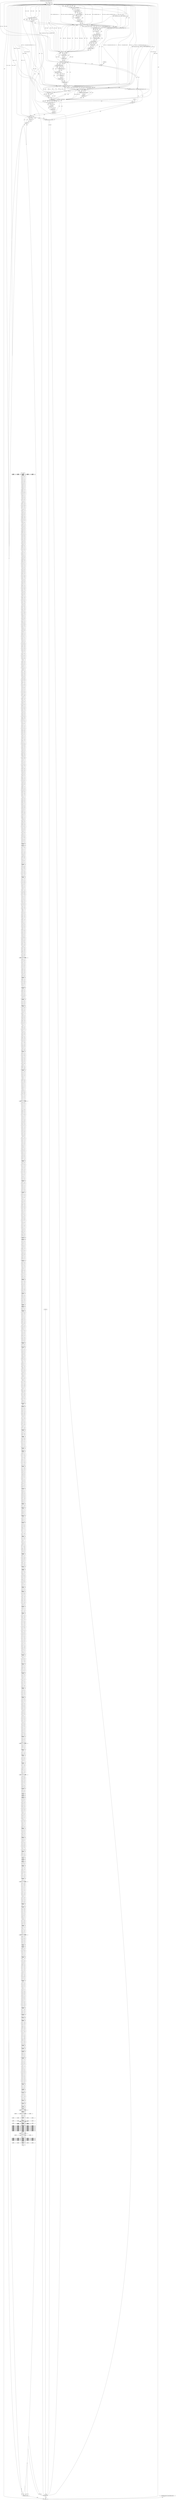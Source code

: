 digraph "0_oniguruma_166a6c3999bf06b4de0ab4ce6b088a468cc4029f" {
"1000153" [label="(MethodReturn,RET)"];
"1000101" [label="(MethodParameterIn,OnigCodePoint code)"];
"1000203" [label="(MethodParameterOut,OnigCodePoint code)"];
"1000102" [label="(Block,)"];
"1000109" [label="(Literal,0)"];
"1000106" [label="(ControlStructure,if (0 == 0))"];
"1000107" [label="(Call,0 == 0)"];
"1000108" [label="(Literal,0)"];
"1000112" [label="(Call,key = hash(&code))"];
"1000113" [label="(Identifier,key)"];
"1000114" [label="(Call,hash(&code))"];
"1000115" [label="(Call,&code)"];
"1000116" [label="(Identifier,code)"];
"1000110" [label="(Block,)"];
"1000118" [label="(Call,key <= MAX_HASH_VALUE && key >= 0)"];
"1000119" [label="(Call,key <= MAX_HASH_VALUE)"];
"1000120" [label="(Identifier,key)"];
"1000121" [label="(Identifier,MAX_HASH_VALUE)"];
"1000122" [label="(Call,key >= 0)"];
"1000123" [label="(Identifier,key)"];
"1000124" [label="(Literal,0)"];
"1000117" [label="(ControlStructure,if (key <= MAX_HASH_VALUE && key >= 0))"];
"1000125" [label="(Block,)"];
"1000127" [label="(Call,gcode = wordlist[key].code)"];
"1000128" [label="(Identifier,gcode)"];
"1000129" [label="(Call,wordlist[key].code)"];
"1000130" [label="(Call,wordlist[key])"];
"1000131" [label="(Identifier,wordlist)"];
"1000132" [label="(Identifier,key)"];
"1000133" [label="(FieldIdentifier,code)"];
"1000134" [label="(ControlStructure,if (code == gcode && wordlist[key].index >= 0))"];
"1000135" [label="(Call,code == gcode && wordlist[key].index >= 0)"];
"1000136" [label="(Call,code == gcode)"];
"1000137" [label="(Identifier,code)"];
"1000138" [label="(Identifier,gcode)"];
"1000139" [label="(Call,wordlist[key].index >= 0)"];
"1000140" [label="(Call,wordlist[key].index)"];
"1000141" [label="(Call,wordlist[key])"];
"1000142" [label="(Identifier,wordlist)"];
"1000143" [label="(Identifier,key)"];
"1000144" [label="(FieldIdentifier,index)"];
"1000145" [label="(Literal,0)"];
"1000146" [label="(Return,return &wordlist[key];)"];
"1000147" [label="(Call,&wordlist[key])"];
"1000148" [label="(Call,wordlist[key])"];
"1000149" [label="(Identifier,wordlist)"];
"1000150" [label="(Identifier,key)"];
"1000151" [label="(Return,return 0;)"];
"1000152" [label="(Literal,0)"];
"1000104" [label="(Call,wordlist[] =\n    {\n      {0xffffffff, -1, 0}, {0xffffffff, -1, 0}, {0xffffffff, -1, 0}, {0xffffffff, -1, 0}, {0xffffffff, -1, 0},\n      {0xffffffff, -1, 0}, {0xffffffff, -1, 0}, {0xffffffff, -1, 0}, {0xffffffff, -1, 0}, {0xffffffff, -1, 0},\n      {0xffffffff, -1, 0},\n\n      {0x1040a, 3267, 1},\n\n      {0x1e0a, 1727, 1},\n\n      {0x040a, 1016, 1},\n\n      {0x010a, 186, 1},\n\n      {0x1f0a, 2088, 1},\n\n      {0x2c0a, 2451, 1},\n\n      {0x0189, 619, 1},\n\n      {0x1f89, 134, 2},\n\n      {0x1f85, 154, 2},\n\n      {0x0389, 733, 1},\n\n      {0x03ff, 724, 1},\n\n      {0xab89, 1523, 1},\n\n      {0xab85, 1511, 1},\n\n      {0x10c89, 3384, 1},\n\n      {0x10c85, 3372, 1},\n\n      {0x1e84, 1911, 1},\n\n      {0x03f5, 752, 1},\n\n      {0x0184, 360, 1},\n\n      {0x1f84, 149, 2},\n\n      {0x2c84, 2592, 1},\n\n      {0x017d, 351, 1},\n\n      {0x1ff3, 96, 2},\n\n      {0xab84, 1508, 1},\n\n      {0xa784, 3105, 1},\n\n      {0x10c84, 3369, 1},\n\n      {0xab7d, 1487, 1},\n\n      {0xa77d, 1706, 1},\n\n      {0x1e98, 38, 2},\n\n      {0x0498, 1106, 1},\n\n      {0x0198, 375, 1},\n\n      {0x1f98, 169, 2},\n\n      {0x2c98, 2622, 1},\n\n      {0x0398, 762, 1},\n\n      {0xa684, 2940, 1},\n\n      {0xab98, 1568, 1},\n\n      {0xa798, 3123, 1},\n\n      {0x10c98, 3429, 1},\n\n      {0x050a, 1277, 1},\n\n      {0x1ffb, 2265, 1},\n\n      {0x1e96, 16, 2},\n\n      {0x0496, 1103, 1},\n\n      {0x0196, 652, 1},\n\n      {0x1f96, 199, 2},\n\n      {0x2c96, 2619, 1},\n\n      {0x0396, 756, 1},\n\n      {0xa698, 2970, 1},\n\n      {0xab96, 1562, 1},\n\n      {0xa796, 3120, 1},\n\n      {0x10c96, 3423, 1},\n\n      {0x1feb, 2259, 1},\n\n      {0x2ceb, 2736, 1},\n\n      {0x1e90, 1929, 1},\n\n      {0x0490, 1094, 1},\n\n      {0x0190, 628, 1},\n\n      {0x1f90, 169, 2},\n\n      {0x2c90, 2610, 1},\n\n      {0x0390, 25, 3},\n\n      {0xa696, 2967, 1},\n\n      {0xab90, 1544, 1},\n\n      {0xa790, 3114, 1},\n\n      {0x10c90, 3405, 1},\n\n      {0x01d7, 444, 1},\n\n      {0x1fd7, 31, 3},\n\n      {0x1ea6, 1947, 1},\n\n      {0x04a6, 1127, 1},\n\n      {0x01a6, 676, 1},\n\n      {0x1fa6, 239, 2},\n\n      {0x2ca6, 2643, 1},\n\n      {0x03a6, 810, 1},\n\n      {0xa690, 2958, 1},\n\n      {0xaba6, 1610, 1},\n\n      {0xa7a6, 3144, 1},\n\n      {0x10ca6, 3471, 1},\n\n      {0x1ea4, 1944, 1},\n\n      {0x04a4, 1124, 1},\n\n      {0x01a4, 390, 1},\n\n      {0x1fa4, 229, 2},\n\n      {0x2ca4, 2640, 1},\n\n      {0x03a4, 804, 1},\n\n      {0x10a6, 2763, 1},\n\n      {0xaba4, 1604, 1},\n\n      {0xa7a4, 3141, 1},\n\n      {0x10ca4, 3465, 1},\n\n      {0x1ea0, 1938, 1},\n\n      {0x04a0, 1118, 1},\n\n      {0x01a0, 384, 1},\n\n      {0x1fa0, 209, 2},\n\n      {0x2ca0, 2634, 1},\n\n      {0x03a0, 792, 1},\n\n      {0x10a4, 2757, 1},\n\n      {0xaba0, 1592, 1},\n\n      {0xa7a0, 3135, 1},\n\n      {0x10ca0, 3453, 1},\n\n      {0x1eb2, 1965, 1},\n\n      {0x04b2, 1145, 1},\n\n      {0x01b2, 694, 1},\n\n      {0x1fb2, 249, 2},\n\n      {0x2cb2, 2661, 1},\n\n      {0x03fd, 718, 1},\n\n      {0x10a0, 2745, 1},\n\n      {0xabb2, 1646, 1},\n\n      {0xa7b2, 703, 1},\n\n      {0x10cb2, 3507, 1},\n\n      {0x1eac, 1956, 1},\n\n      {0x04ac, 1136, 1},\n\n      {0x01ac, 396, 1},\n\n      {0x1fac, 229, 2},\n\n      {0x2cac, 2652, 1},\n\n      {0x0537, 1352, 1},\n\n      {0x10b2, 2799, 1},\n\n      {0xabac, 1628, 1},\n\n      {0xa7ac, 637, 1},\n\n      {0x10cac, 3489, 1},\n\n      {0x1eaa, 1953, 1},\n\n      {0x04aa, 1133, 1},\n\n      {0x00dd, 162, 1},\n\n      {0x1faa, 219, 2},\n\n      {0x2caa, 2649, 1},\n\n      {0x03aa, 824, 1},\n\n      {0x10ac, 2781, 1},\n\n      {0xabaa, 1622, 1},\n\n      {0xa7aa, 646, 1},\n\n      {0x10caa, 3483, 1},\n\n      {0x1ea8, 1950, 1},\n\n      {0x04a8, 1130, 1},\n\n      {0x020a, 517, 1},\n\n      {0x1fa8, 209, 2},\n\n      {0x2ca8, 2646, 1},\n\n      {0x03a8, 817, 1},\n\n      {0x10aa, 2775, 1},\n\n      {0xaba8, 1616, 1},\n\n      {0xa7a8, 3147, 1},\n\n      {0x10ca8, 3477, 1},\n\n      {0x1ea2, 1941, 1},\n\n      {0x04a2, 1121, 1},\n\n      {0x01a2, 387, 1},\n\n      {0x1fa2, 219, 2},\n\n      {0x2ca2, 2637, 1},\n\n      {0x118a6, 3528, 1},\n\n      {0x10a8, 2769, 1},\n\n      {0xaba2, 1598, 1},\n\n      {0xa7a2, 3138, 1},\n\n      {0x10ca2, 3459, 1},\n\n      {0x2ced, 2739, 1},\n\n      {0x1fe9, 2283, 1},\n\n      {0x1fe7, 47, 3},\n\n      {0x1eb0, 1962, 1},\n\n      {0x04b0, 1142, 1},\n\n      {0x118a4, 3522, 1},\n\n      {0x10a2, 2751, 1},\n\n      {0x2cb0, 2658, 1},\n\n      {0x03b0, 41, 3},\n\n      {0x1fe3, 41, 3},\n\n      {0xabb0, 1640, 1},\n\n      {0xa7b0, 706, 1},\n\n      {0x10cb0, 3501, 1},\n\n      {0x01d9, 447, 1},\n\n      {0x1fd9, 2277, 1},\n\n      {0x118a0, 3510, 1},\n\n      {0x00df, 24, 2},\n\n      {0x00d9, 150, 1},\n\n      {0xab77, 1469, 1},\n\n      {0x10b0, 2793, 1},\n\n      {0x1eae, 1959, 1},\n\n      {0x04ae, 1139, 1},\n\n      {0x01ae, 685, 1},\n\n      {0x1fae, 239, 2},\n\n      {0x2cae, 2655, 1},\n\n      {0x118b2, 3564, 1},\n\n      {0xab73, 1457, 1},\n\n      {0xabae, 1634, 1},\n\n      {0xab71, 1451, 1},\n\n      {0x10cae, 3495, 1},\n\n      {0x1e2a, 1775, 1},\n\n      {0x042a, 968, 1},\n\n      {0x012a, 234, 1},\n\n      {0x1f2a, 2130, 1},\n\n      {0x2c2a, 2547, 1},\n\n      {0x118ac, 3546, 1},\n\n      {0x10ae, 2787, 1},\n\n      {0x0535, 1346, 1},\n\n      {0xa72a, 2988, 1},\n\n      {0x1e9a, 0, 2},\n\n      {0x049a, 1109, 1},\n\n      {0xff37, 3225, 1},\n\n      {0x1f9a, 179, 2},\n\n      {0x2c9a, 2625, 1},\n\n      {0x039a, 772, 1},\n\n      {0x118aa, 3540, 1},\n\n      {0xab9a, 1574, 1},\n\n      {0xa79a, 3126, 1},\n\n      {0x10c9a, 3435, 1},\n\n      {0x1e94, 1935, 1},\n\n      {0x0494, 1100, 1},\n\n      {0x0194, 640, 1},\n\n      {0x1f94, 189, 2},\n\n      {0x2c94, 2616, 1},\n\n      {0x0394, 749, 1},\n\n      {0x118a8, 3534, 1},\n\n      {0xab94, 1556, 1},\n\n      {0xa69a, 2973, 1},\n\n      {0x10c94, 3417, 1},\n\n      {0x10402, 3243, 1},\n\n      {0x1e02, 1715, 1},\n\n      {0x0402, 992, 1},\n\n      {0x0102, 174, 1},\n\n      {0x0533, 1340, 1},\n\n      {0x2c02, 2427, 1},\n\n      {0x118a2, 3516, 1},\n\n      {0x052a, 1325, 1},\n\n      {0xa694, 2964, 1},\n\n      {0x1e92, 1932, 1},\n\n      {0x0492, 1097, 1},\n\n      {0x2165, 2307, 1},\n\n      {0x1f92, 179, 2},\n\n      {0x2c92, 2613, 1},\n\n      {0x0392, 742, 1},\n\n      {0x2161, 2295, 1},\n\n      {0xab92, 1550, 1},\n\n      {0xa792, 3117, 1},\n\n      {0x10c92, 3411, 1},\n\n      {0x118b0, 3558, 1},\n\n      {0x1f5f, 2199, 1},\n\n      {0x1e8e, 1926, 1},\n\n      {0x048e, 1091, 1},\n\n      {0x018e, 453, 1},\n\n      {0x1f8e, 159, 2},\n\n      {0x2c8e, 2607, 1},\n\n      {0x038e, 833, 1},\n\n      {0xa692, 2961, 1},\n\n      {0xab8e, 1538, 1},\n\n      {0x0055, 59, 1},\n\n      {0x10c8e, 3399, 1},\n\n      {0x1f5d, 2196, 1},\n\n      {0x212a, 27, 1},\n\n      {0x04cb, 1181, 1},\n\n      {0x01cb, 425, 1},\n\n      {0x1fcb, 2241, 1},\n\n      {0x118ae, 3552, 1},\n\n      {0x0502, 1265, 1},\n\n      {0x00cb, 111, 1},\n\n      {0xa68e, 2955, 1},\n\n      {0x1e8a, 1920, 1},\n\n      {0x048a, 1085, 1},\n\n      {0x018a, 622, 1},\n\n      {0x1f8a, 139, 2},\n\n      {0x2c8a, 2601, 1},\n\n      {0x038a, 736, 1},\n\n      {0x2c67, 2571, 1},\n\n      {0xab8a, 1526, 1},\n\n      {0x1e86, 1914, 1},\n\n      {0x10c8a, 3387, 1},\n\n      {0x0186, 616, 1},\n\n      {0x1f86, 159, 2},\n\n      {0x2c86, 2595, 1},\n\n      {0x0386, 727, 1},\n\n      {0xff35, 3219, 1},\n\n      {0xab86, 1514, 1},\n\n      {0xa786, 3108, 1},\n\n      {0x10c86, 3375, 1},\n\n      {0xa68a, 2949, 1},\n\n      {0x0555, 1442, 1},\n\n      {0x1ebc, 1980, 1},\n\n      {0x04bc, 1160, 1},\n\n      {0x01bc, 411, 1},\n\n      {0x1fbc, 62, 2},\n\n      {0x2cbc, 2676, 1},\n\n      {0x1f5b, 2193, 1},\n\n      {0xa686, 2943, 1},\n\n      {0xabbc, 1676, 1},\n\n      {0x1eb8, 1974, 1},\n\n      {0x04b8, 1154, 1},\n\n      {0x01b8, 408, 1},\n\n      {0x1fb8, 2268, 1},\n\n      {0x2cb8, 2670, 1},\n\n      {0x01db, 450, 1},\n\n      {0x1fdb, 2247, 1},\n\n      {0xabb8, 1664, 1},\n\n      {0x10bc, 2829, 1},\n\n      {0x00db, 156, 1},\n\n      {0x1eb6, 1971, 1},\n\n      {0x04b6, 1151, 1},\n\n      {0xff33, 3213, 1},\n\n      {0x1fb6, 58, 2},\n\n      {0x2cb6, 2667, 1},\n\n      {0xff2a, 3186, 1},\n\n      {0x10b8, 2817, 1},\n\n      {0xabb6, 1658, 1},\n\n      {0xa7b6, 3153, 1},\n\n      {0x10426, 3351, 1},\n\n      {0x1e26, 1769, 1},\n\n      {0x0426, 956, 1},\n\n      {0x0126, 228, 1},\n\n      {0x0053, 52, 1},\n\n      {0x2c26, 2535, 1},\n\n      {0x0057, 65, 1},\n\n      {0x10b6, 2811, 1},\n\n      {0x022a, 562, 1},\n\n      {0xa726, 2982, 1},\n\n      {0x1e2e, 1781, 1},\n\n      {0x042e, 980, 1},\n\n      {0x012e, 240, 1},\n\n      {0x1f2e, 2142, 1},\n\n      {0x2c2e, 2559, 1},\n      {0xffffffff, -1, 0},\n\n      {0x2167, 2313, 1},\n      {0xffffffff, -1, 0},\n\n      {0xa72e, 2994, 1},\n\n      {0x1e2c, 1778, 1},\n\n      {0x042c, 974, 1},\n\n      {0x012c, 237, 1},\n\n      {0x1f2c, 2136, 1},\n\n      {0x2c2c, 2553, 1},\n\n      {0x1f6f, 2223, 1},\n\n      {0x2c6f, 604, 1},\n\n      {0xabbf, 1685, 1},\n\n      {0xa72c, 2991, 1},\n\n      {0x1e28, 1772, 1},\n\n      {0x0428, 962, 1},\n\n      {0x0128, 231, 1},\n\n      {0x1f28, 2124, 1},\n\n      {0x2c28, 2541, 1},\n      {0xffffffff, -1, 0},\n\n      {0x0553, 1436, 1},\n\n      {0x10bf, 2838, 1},\n\n      {0xa728, 2985, 1},\n\n      {0x0526, 1319, 1},\n\n      {0x0202, 505, 1},\n\n      {0x1e40, 1808, 1},\n\n      {0x10424, 3345, 1},\n\n      {0x1e24, 1766, 1},\n\n      {0x0424, 950, 1},\n\n      {0x0124, 225, 1},\n      {0xffffffff, -1, 0},\n\n      {0x2c24, 2529, 1},\n\n      {0x052e, 1331, 1},\n\n      {0xa740, 3018, 1},\n\n      {0x118bc, 3594, 1},\n\n      {0xa724, 2979, 1},\n\n      {0x1ef2, 2061, 1},\n\n      {0x04f2, 1241, 1},\n\n      {0x01f2, 483, 1},\n\n      {0x1ff2, 257, 2},\n\n      {0x2cf2, 2742, 1},\n\n      {0x052c, 1328, 1},\n\n      {0x118b8, 3582, 1},\n\n      {0xa640, 2865, 1},\n\n      {0x10422, 3339, 1},\n\n      {0x1e22, 1763, 1},\n\n      {0x0422, 944, 1},\n\n      {0x0122, 222, 1},\n\n      {0x2126, 820, 1},\n\n      {0x2c22, 2523, 1},\n\n      {0x0528, 1322, 1},\n\n      {0x01f1, 483, 1},\n\n      {0x118b6, 3576, 1},\n\n      {0xa722, 2976, 1},\n\n      {0x03f1, 796, 1},\n\n      {0x1ebe, 1983, 1},\n\n      {0x04be, 1163, 1},\n\n      {0xfb02, 12, 2},\n\n      {0x1fbe, 767, 1},\n\n      {0x2cbe, 2679, 1},\n\n      {0x01b5, 405, 1},\n\n      {0x0540, 1379, 1},\n\n      {0xabbe, 1682, 1},\n\n      {0x0524, 1316, 1},\n\n      {0x00b5, 779, 1},\n\n      {0xabb5, 1655, 1},\n\n      {0x1eba, 1977, 1},\n\n      {0x04ba, 1157, 1},\n\n      {0x216f, 2337, 1},\n\n      {0x1fba, 2226, 1},\n\n      {0x2cba, 2673, 1},\n\n      {0x10be, 2835, 1},\n\n      {0x0051, 46, 1},\n\n      {0xabba, 1670, 1},\n\n      {0x10b5, 2808, 1},\n\n      {0x1e6e, 1878, 1},\n\n      {0x046e, 1055, 1},\n\n      {0x016e, 330, 1},\n\n      {0x1f6e, 2220, 1},\n\n      {0x2c6e, 664, 1},\n\n      {0x118bf, 3603, 1},\n\n      {0x0522, 1313, 1},\n\n      {0x10ba, 2823, 1},\n\n      {0xa76e, 3087, 1},\n\n      {0x1eb4, 1968, 1},\n\n      {0x04b4, 1148, 1},\n\n      {0x2c75, 2583, 1},\n\n      {0x1fb4, 50, 2},\n\n      {0x2cb4, 2664, 1},\n\n      {0xab75, 1463, 1},\n\n      {0x1ec2, 1989, 1},\n\n      {0xabb4, 1652, 1},\n\n      {0xa7b4, 3150, 1},\n\n      {0x1fc2, 253, 2},\n\n      {0x2cc2, 2685, 1},\n\n      {0x03c2, 800, 1},\n\n      {0x00c2, 83, 1},\n      {0xffffffff, -1, 0}, {0xffffffff, -1, 0},\n\n      {0xff26, 3174, 1},\n\n      {0x10b4, 2805, 1},\n\n      {0x1eca, 2001, 1},\n\n      {0x0551, 1430, 1},\n\n      {0x01ca, 425, 1},\n\n      {0x1fca, 2238, 1},\n\n      {0x2cca, 2697, 1},\n\n      {0x10c2, 2847, 1},\n\n      {0x00ca, 108, 1},\n\n      {0xff2e, 3198, 1},\n\n      {0x1e8c, 1923, 1},\n\n      {0x048c, 1088, 1},\n\n      {0x0226, 556, 1},\n\n      {0x1f8c, 149, 2},\n\n      {0x2c8c, 2604, 1},\n\n      {0x038c, 830, 1},\n      {0xffffffff, -1, 0},\n\n      {0xab8c, 1532, 1},\n\n      {0xff2c, 3192, 1},\n\n      {0x10c8c, 3393, 1},\n\n      {0x1ec4, 1992, 1},\n\n      {0x022e, 568, 1},\n\n      {0x01c4, 417, 1},\n\n      {0x1fc4, 54, 2},\n\n      {0x2cc4, 2688, 1},\n      {0xffffffff, -1, 0},\n\n      {0x00c4, 89, 1},\n\n      {0xff28, 3180, 1},\n\n      {0xa68c, 2952, 1},\n\n      {0x01cf, 432, 1},\n\n      {0x022c, 565, 1},\n\n      {0x118be, 3600, 1},\n\n      {0x03cf, 839, 1},\n\n      {0x00cf, 123, 1},\n\n      {0x118b5, 3573, 1},\n      {0xffffffff, -1, 0},\n\n      {0x10c4, 2853, 1},\n\n      {0x216e, 2334, 1},\n\n      {0x24cb, 2406, 1},\n\n      {0x0228, 559, 1},\n\n      {0xff24, 3168, 1},\n      {0xffffffff, -1, 0},\n\n      {0x118ba, 3588, 1},\n\n      {0x1efe, 2079, 1},\n\n      {0x04fe, 1259, 1},\n\n      {0x01fe, 499, 1},\n\n      {0x1e9e, 24, 2},\n\n      {0x049e, 1115, 1},\n\n      {0x03fe, 721, 1},\n\n      {0x1f9e, 199, 2},\n\n      {0x2c9e, 2631, 1},\n\n      {0x039e, 786, 1},\n\n      {0x0224, 553, 1},\n\n      {0xab9e, 1586, 1},\n\n      {0xa79e, 3132, 1},\n\n      {0x10c9e, 3447, 1},\n\n      {0x01f7, 414, 1},\n\n      {0x1ff7, 67, 3},\n\n      {0xff22, 3162, 1},\n\n      {0x03f7, 884, 1},\n\n      {0x118b4, 3570, 1},\n\n      {0x049c, 1112, 1},\n\n      {0x019c, 661, 1},\n\n      {0x1f9c, 189, 2},\n\n      {0x2c9c, 2628, 1},\n\n      {0x039c, 779, 1},\n\n      {0x24bc, 2361, 1},\n\n      {0xab9c, 1580, 1},\n\n      {0xa79c, 3129, 1},\n\n      {0x10c9c, 3441, 1},\n\n      {0x0222, 550, 1},\n\n      {0x1e7c, 1899, 1},\n\n      {0x047c, 1076, 1},\n\n      {0x1e82, 1908, 1},\n\n      {0x24b8, 2349, 1},\n\n      {0x0182, 357, 1},\n\n      {0x1f82, 139, 2},\n\n      {0x2c82, 2589, 1},\n\n      {0xab7c, 1484, 1},\n      {0xffffffff, -1, 0},\n\n      {0xab82, 1502, 1},\n\n      {0xa782, 3102, 1},\n\n      {0x10c82, 3363, 1},\n\n      {0x2c63, 1709, 1},\n\n      {0x24b6, 2343, 1},\n\n      {0x1e80, 1905, 1},\n\n      {0x0480, 1082, 1},\n\n      {0x1f59, 2190, 1},\n\n      {0x1f80, 129, 2},\n\n      {0x2c80, 2586, 1},\n\n      {0x0059, 71, 1},\n\n      {0xa682, 2937, 1},\n\n      {0xab80, 1496, 1},\n\n      {0xa780, 3099, 1},\n\n      {0x10c80, 3357, 1},\n      {0xffffffff, -1, 0},\n\n      {0x1e4c, 1826, 1},\n\n      {0x0145, 270, 1},\n\n      {0x014c, 279, 1},\n\n      {0x1f4c, 2184, 1},\n\n      {0x0345, 767, 1},\n\n      {0x0045, 12, 1},\n\n      {0x004c, 31, 1},\n\n      {0xa680, 2934, 1},\n\n      {0xa74c, 3036, 1},\n\n      {0x1e4a, 1823, 1},\n\n      {0x01d5, 441, 1},\n\n      {0x014a, 276, 1},\n\n      {0x1f4a, 2178, 1},\n\n      {0x03d5, 810, 1},\n\n      {0x00d5, 141, 1},\n\n      {0x004a, 24, 1},\n\n      {0x24bf, 2370, 1},\n\n      {0xa74a, 3033, 1},\n\n      {0xa64c, 2883, 1},\n\n      {0x1041c, 3321, 1},\n\n      {0x1e1c, 1754, 1},\n\n      {0x041c, 926, 1},\n\n      {0x011c, 213, 1},\n\n      {0x1f1c, 2118, 1},\n\n      {0x2c1c, 2505, 1},\n      {0xffffffff, -1, 0}, {0xffffffff, -1, 0},\n\n      {0xa64a, 2880, 1},\n\n      {0x1041a, 3315, 1},\n\n      {0x1e1a, 1751, 1},\n\n      {0x041a, 920, 1},\n\n      {0x011a, 210, 1},\n\n      {0x1f1a, 2112, 1},\n\n      {0x2c1a, 2499, 1},\n\n      {0xabbd, 1679, 1},\n\n      {0x0545, 1394, 1},\n\n      {0x054c, 1415, 1},\n\n      {0x10418, 3309, 1},\n\n      {0x1e18, 1748, 1},\n\n      {0x0418, 914, 1},\n\n      {0x0118, 207, 1},\n\n      {0x1f18, 2106, 1},\n\n      {0x2c18, 2493, 1},\n\n      {0x10bd, 2832, 1},\n\n      {0x2163, 2301, 1},\n\n      {0x054a, 1409, 1},\n\n      {0x1040e, 3279, 1},\n\n      {0x1e0e, 1733, 1},\n\n      {0x040e, 1028, 1},\n\n      {0x010e, 192, 1},\n\n      {0x1f0e, 2100, 1},\n\n      {0x2c0e, 2463, 1},\n\n      {0x1efc, 2076, 1},\n\n      {0x04fc, 1256, 1},\n\n      {0x01fc, 496, 1},\n\n      {0x1ffc, 96, 2},\n\n      {0x051c, 1304, 1},\n\n      {0x1040c, 3273, 1},\n\n      {0x1e0c, 1730, 1},\n\n      {0x040c, 1022, 1},\n\n      {0x010c, 189, 1},\n\n      {0x1f0c, 2094, 1},\n\n      {0x2c0c, 2457, 1},\n\n      {0x1f6d, 2217, 1},\n\n      {0x2c6d, 607, 1},\n\n      {0x051a, 1301, 1},\n\n      {0x24be, 2367, 1},\n\n      {0x10408, 3261, 1},\n\n      {0x1e08, 1724, 1},\n\n      {0x0408, 1010, 1},\n\n      {0x0108, 183, 1},\n\n      {0x1f08, 2082, 1},\n\n      {0x2c08, 2445, 1},\n\n      {0x04c9, 1178, 1},\n\n      {0x0518, 1298, 1},\n\n      {0x1fc9, 2235, 1},\n      {0xffffffff, -1, 0},\n\n      {0x24ba, 2355, 1},\n\n      {0x00c9, 105, 1},\n\n      {0x10416, 3303, 1},\n\n      {0x1e16, 1745, 1},\n\n      {0x0416, 908, 1},\n\n      {0x0116, 204, 1},\n\n      {0x050e, 1283, 1},\n\n      {0x2c16, 2487, 1},\n\n      {0x10414, 3297, 1},\n\n      {0x1e14, 1742, 1},\n\n      {0x0414, 902, 1},\n\n      {0x0114, 201, 1},\n\n      {0x042b, 971, 1},\n\n      {0x2c14, 2481, 1},\n\n      {0x1f2b, 2133, 1},\n\n      {0x2c2b, 2550, 1},\n      {0xffffffff, -1, 0},\n\n      {0x050c, 1280, 1},\n\n      {0x10406, 3255, 1},\n\n      {0x1e06, 1721, 1},\n\n      {0x0406, 1004, 1},\n\n      {0x0106, 180, 1},\n\n      {0x13fb, 1697, 1},\n\n      {0x2c06, 2439, 1},\n\n      {0x24c2, 2379, 1},\n\n      {0x118bd, 3597, 1},\n      {0xffffffff, -1, 0},\n\n      {0x0508, 1274, 1},\n\n      {0x10404, 3249, 1},\n\n      {0x1e04, 1718, 1},\n\n      {0x0404, 998, 1},\n\n      {0x0104, 177, 1},\n\n      {0x1f95, 194, 2},\n\n      {0x2c04, 2433, 1},\n\n      {0x0395, 752, 1},\n\n      {0x24ca, 2403, 1},\n\n      {0xab95, 1559, 1},\n\n      {0x0531, 1334, 1},\n\n      {0x10c95, 3420, 1},\n\n      {0x0516, 1295, 1},\n\n      {0x1e6c, 1875, 1},\n\n      {0x046c, 1052, 1},\n\n      {0x016c, 327, 1},\n\n      {0x1f6c, 2214, 1},\n\n      {0x216d, 2331, 1},\n\n      {0x0514, 1292, 1},\n\n      {0x0245, 697, 1},\n\n      {0x024c, 598, 1},\n\n      {0xa76c, 3084, 1},\n\n      {0x10400, 3237, 1},\n\n      {0x1e00, 1712, 1},\n\n      {0x0400, 986, 1},\n\n      {0x0100, 171, 1},\n\n      {0x24c4, 2385, 1},\n\n      {0x2c00, 2421, 1},\n\n      {0x0506, 1271, 1},\n\n      {0x024a, 595, 1},\n\n      {0x1fab, 224, 2},\n\n      {0xa66c, 2931, 1},\n\n      {0x03ab, 827, 1},\n\n      {0x24cf, 2418, 1},\n\n      {0xabab, 1625, 1},\n\n      {0xa7ab, 631, 1},\n\n      {0x10cab, 3486, 1},\n      {0xffffffff, -1, 0},\n\n      {0x0504, 1268, 1},\n      {0xffffffff, -1, 0},\n\n      {0x021c, 544, 1},\n\n      {0x01a9, 679, 1},\n\n      {0x1fa9, 214, 2},\n\n      {0x10ab, 2778, 1},\n\n      {0x03a9, 820, 1},\n\n      {0x212b, 92, 1},\n\n      {0xaba9, 1619, 1},\n\n      {0x1e88, 1917, 1},\n\n      {0x10ca9, 3480, 1},\n\n      {0x021a, 541, 1},\n\n      {0x1f88, 129, 2},\n\n      {0x2c88, 2598, 1},\n\n      {0x0388, 730, 1},\n\n      {0x13fd, 1703, 1},\n\n      {0xab88, 1520, 1},\n\n      {0x10a9, 2772, 1},\n\n      {0x10c88, 3381, 1},\n      {0xffffffff, -1, 0},\n\n      {0x0218, 538, 1},\n\n      {0x0500, 1262, 1},\n\n      {0x1f4d, 2187, 1},\n\n      {0x01a7, 393, 1},\n\n      {0x1fa7, 244, 2},\n\n      {0x004d, 34, 1},\n\n      {0x03a7, 814, 1},\n\n      {0xa688, 2946, 1},\n\n      {0xaba7, 1613, 1},\n\n      {0x020e, 523, 1},\n\n      {0x10ca7, 3474, 1},\n\n      {0x1e6a, 1872, 1},\n\n      {0x046a, 1049, 1},\n\n      {0x016a, 324, 1},\n\n      {0x1f6a, 2208, 1},\n      {0xffffffff, -1, 0},\n\n      {0x216c, 2328, 1},\n\n      {0x10a7, 2766, 1},\n\n      {0x01d1, 435, 1},\n\n      {0xa76a, 3081, 1},\n\n      {0x020c, 520, 1},\n\n      {0x03d1, 762, 1},\n\n      {0x00d1, 129, 1},\n\n      {0x1e68, 1869, 1},\n\n      {0x0468, 1046, 1},\n\n      {0x0168, 321, 1},\n\n      {0x1f68, 2202, 1},\n      {0xffffffff, -1, 0},\n\n      {0xff31, 3207, 1},\n\n      {0xa66a, 2928, 1},\n\n      {0x0208, 514, 1},\n\n      {0xa768, 3078, 1},\n\n      {0x1e64, 1863, 1},\n\n      {0x0464, 1040, 1},\n\n      {0x0164, 315, 1},\n\n      {0x054d, 1418, 1},\n\n      {0x2c64, 673, 1},\n      {0xffffffff, -1, 0},\n\n      {0xff2b, 3189, 1},\n      {0xffffffff, -1, 0},\n\n      {0xa764, 3072, 1},\n\n      {0xa668, 2925, 1},\n\n      {0x0216, 535, 1},\n      {0xffffffff, -1, 0},\n\n      {0x118ab, 3543, 1},\n\n      {0x1e62, 1860, 1},\n\n      {0x0462, 1037, 1},\n\n      {0x0162, 312, 1},\n\n      {0x0214, 532, 1},\n\n      {0x2c62, 655, 1},\n\n      {0xa664, 2919, 1},\n\n      {0x1ed2, 2013, 1},\n\n      {0x04d2, 1193, 1},\n\n      {0xa762, 3069, 1},\n\n      {0x1fd2, 20, 3},\n\n      {0x2cd2, 2709, 1},\n\n      {0x118a9, 3537, 1},\n\n      {0x00d2, 132, 1},\n\n      {0x0206, 511, 1},\n\n      {0x10420, 3333, 1},\n\n      {0x1e20, 1760, 1},\n\n      {0x0420, 938, 1},\n\n      {0x0120, 219, 1},\n\n      {0xa662, 2916, 1},\n\n      {0x2c20, 2517, 1},\n\n      {0x1e60, 1856, 1},\n\n      {0x0460, 1034, 1},\n\n      {0x0160, 309, 1},\n\n      {0x0204, 508, 1},\n\n      {0x2c60, 2562, 1},\n      {0xffffffff, -1, 0},\n\n      {0x24bd, 2364, 1},\n\n      {0x216a, 2322, 1},\n\n      {0xa760, 3066, 1},\n      {0xffffffff, -1, 0},\n\n      {0xfb16, 125, 2},\n\n      {0x118a7, 3531, 1},\n\n      {0x1efa, 2073, 1},\n\n      {0x04fa, 1253, 1},\n\n      {0x01fa, 493, 1},\n\n      {0x1ffa, 2262, 1},\n\n      {0xfb14, 109, 2},\n\n      {0x03fa, 887, 1},\n\n      {0xa660, 2913, 1},\n\n      {0x2168, 2316, 1},\n\n      {0x01b7, 700, 1},\n\n      {0x1fb7, 10, 3},\n\n      {0x1f6b, 2211, 1},\n\n      {0x2c6b, 2577, 1},\n\n      {0x0200, 502, 1},\n\n      {0xabb7, 1661, 1},\n\n      {0xfb06, 29, 2},\n\n      {0x1e56, 1841, 1},\n\n      {0x2164, 2304, 1},\n\n      {0x0156, 294, 1},\n\n      {0x1f56, 62, 3},\n\n      {0x0520, 1310, 1},\n\n      {0x004f, 40, 1},\n\n      {0x0056, 62, 1},\n\n      {0x10b7, 2814, 1},\n\n      {0xa756, 3051, 1},\n\n      {0xfb04, 5, 3},\n\n      {0x1e78, 1893, 1},\n\n      {0x0478, 1070, 1},\n\n      {0x0178, 168, 1},\n\n      {0x1e54, 1838, 1},\n\n      {0x2162, 2298, 1},\n\n      {0x0154, 291, 1},\n\n      {0x1f54, 57, 3},\n\n      {0xab78, 1472, 1},\n\n      {0xa656, 2898, 1},\n\n      {0x0054, 56, 1},\n\n      {0x1e52, 1835, 1},\n\n      {0xa754, 3048, 1},\n\n      {0x0152, 288, 1},\n\n      {0x1f52, 52, 3},\n\n      {0x24c9, 2400, 1},\n\n      {0x1e32, 1787, 1},\n\n      {0x0052, 49, 1},\n\n      {0x0132, 243, 1},\n\n      {0xa752, 3045, 1},\n      {0xffffffff, -1, 0},\n\n      {0xfb00, 4, 2},\n\n      {0xa654, 2895, 1},\n      {0xffffffff, -1, 0},\n\n      {0xa732, 2997, 1},\n\n      {0x2160, 2292, 1},\n\n      {0x054f, 1424, 1},\n\n      {0x0556, 1445, 1},\n\n      {0x1e50, 1832, 1},\n\n      {0xa652, 2892, 1},\n\n      {0x0150, 285, 1},\n\n      {0x1f50, 84, 2},\n\n      {0x017b, 348, 1},\n\n      {0x1e4e, 1829, 1},\n\n      {0x0050, 43, 1},\n\n      {0x014e, 282, 1},\n\n      {0xa750, 3042, 1},\n\n      {0xab7b, 1481, 1},\n\n      {0xa77b, 3093, 1},\n\n      {0x004e, 37, 1},\n\n      {0x0554, 1439, 1},\n\n      {0xa74e, 3039, 1},\n\n      {0x1e48, 1820, 1},\n      {0xffffffff, -1, 0},\n\n      {0x216b, 2325, 1},\n\n      {0x1f48, 2172, 1},\n\n      {0xa650, 2889, 1},\n\n      {0x0552, 1433, 1},\n\n      {0x0048, 21, 1},\n      {0xffffffff, -1, 0},\n\n      {0xa748, 3030, 1},\n\n      {0xa64e, 2886, 1},\n\n      {0x0532, 1337, 1},\n\n      {0x1041e, 3327, 1},\n\n      {0x1e1e, 1757, 1},\n\n      {0x041e, 932, 1},\n\n      {0x011e, 216, 1},\n\n      {0x118b7, 3579, 1},\n\n      {0x2c1e, 2511, 1},\n      {0xffffffff, -1, 0},\n\n      {0xa648, 2877, 1},\n\n      {0x1ff9, 2253, 1},\n      {0xffffffff, -1, 0},\n\n      {0x03f9, 878, 1},\n\n      {0x0550, 1427, 1},\n\n      {0x10412, 3291, 1},\n\n      {0x1e12, 1739, 1},\n\n      {0x0412, 896, 1},\n\n      {0x0112, 198, 1},\n\n      {0x054e, 1421, 1},\n\n      {0x2c12, 2475, 1},\n\n      {0x10410, 3285, 1},\n\n      {0x1e10, 1736, 1},\n\n      {0x0410, 890, 1},\n\n      {0x0110, 195, 1},\n      {0xffffffff, -1, 0},\n\n      {0x2c10, 2469, 1},\n\n      {0x2132, 2289, 1},\n\n      {0x0548, 1403, 1},\n\n      {0x1ef8, 2070, 1},\n\n      {0x04f8, 1250, 1},\n\n      {0x01f8, 490, 1},\n\n      {0x1ff8, 2250, 1},\n\n      {0x0220, 381, 1},\n\n      {0x1ee2, 2037, 1},\n\n      {0x04e2, 1217, 1},\n\n      {0x01e2, 462, 1},\n\n      {0x1fe2, 36, 3},\n\n      {0x2ce2, 2733, 1},\n\n      {0x03e2, 857, 1},\n\n      {0x051e, 1307, 1},\n\n      {0x1ede, 2031, 1},\n\n      {0x04de, 1211, 1},\n\n      {0x01de, 456, 1},\n      {0xffffffff, -1, 0},\n\n      {0x2cde, 2727, 1},\n\n      {0x03de, 851, 1},\n\n      {0x00de, 165, 1},\n\n      {0x1f69, 2205, 1},\n\n      {0x2c69, 2574, 1},\n\n      {0x1eda, 2025, 1},\n\n      {0x04da, 1205, 1},\n\n      {0x0512, 1289, 1},\n\n      {0x1fda, 2244, 1},\n\n      {0x2cda, 2721, 1},\n\n      {0x03da, 845, 1},\n\n      {0x00da, 153, 1},\n      {0xffffffff, -1, 0},\n\n      {0x0510, 1286, 1},\n\n      {0x1ed8, 2022, 1},\n\n      {0x04d8, 1202, 1},\n      {0xffffffff, -1, 0},\n\n      {0x1fd8, 2274, 1},\n\n      {0x2cd8, 2718, 1},\n\n      {0x03d8, 842, 1},\n\n      {0x00d8, 147, 1},\n\n      {0x1ed6, 2019, 1},\n\n      {0x04d6, 1199, 1},\n      {0xffffffff, -1, 0},\n\n      {0x1fd6, 76, 2},\n\n      {0x2cd6, 2715, 1},\n\n      {0x03d6, 792, 1},\n\n      {0x00d6, 144, 1},\n\n      {0x1ec8, 1998, 1},\n      {0xffffffff, -1, 0},\n\n      {0x01c8, 421, 1},\n\n      {0x1fc8, 2232, 1},\n\n      {0x2cc8, 2694, 1},\n\n      {0xff32, 3210, 1},\n\n      {0x00c8, 102, 1},\n\n      {0x04c7, 1175, 1},\n\n      {0x01c7, 421, 1},\n\n      {0x1fc7, 15, 3},\n\n      {0x1ec0, 1986, 1},\n\n      {0x04c0, 1187, 1},\n\n      {0x00c7, 99, 1},\n      {0xffffffff, -1, 0},\n\n      {0x2cc0, 2682, 1},\n\n      {0x0179, 345, 1},\n\n      {0x00c0, 77, 1},\n\n      {0x0232, 574, 1},\n\n      {0x01b3, 402, 1},\n\n      {0x1fb3, 62, 2},\n\n      {0xab79, 1475, 1},\n\n      {0xa779, 3090, 1},\n\n      {0x10c7, 2859, 1},\n\n      {0xabb3, 1649, 1},\n\n      {0xa7b3, 3156, 1},\n\n      {0x1fa5, 234, 2},\n\n      {0x10c0, 2841, 1},\n\n      {0x03a5, 807, 1},\n      {0xffffffff, -1, 0},\n\n      {0xaba5, 1607, 1},\n\n      {0x01b1, 691, 1},\n\n      {0x10ca5, 3468, 1},\n\n      {0x10b3, 2802, 1},\n\n      {0x2169, 2319, 1},\n\n      {0x024e, 601, 1},\n\n      {0xabb1, 1643, 1},\n\n      {0xa7b1, 682, 1},\n\n      {0x10cb1, 3504, 1},\n\n      {0x10a5, 2760, 1},\n      {0xffffffff, -1, 0},\n\n      {0x01af, 399, 1},\n\n      {0x1faf, 244, 2},\n      {0xffffffff, -1, 0},\n\n      {0x0248, 592, 1},\n\n      {0x10b1, 2796, 1},\n\n      {0xabaf, 1637, 1},\n\n      {0x1fad, 234, 2},\n\n      {0x10caf, 3498, 1},\n\n      {0x04cd, 1184, 1},\n\n      {0x01cd, 429, 1},\n\n      {0xabad, 1631, 1},\n\n      {0xa7ad, 658, 1},\n\n      {0x10cad, 3492, 1},\n\n      {0x00cd, 117, 1},\n\n      {0x10af, 2790, 1},\n\n      {0x021e, 547, 1},\n\n      {0x1fa3, 224, 2},\n      {0xffffffff, -1, 0},\n\n      {0x03a3, 800, 1},\n\n      {0x10ad, 2784, 1},\n\n      {0xaba3, 1601, 1},\n      {0xffffffff, -1, 0},\n\n      {0x10ca3, 3462, 1},\n\n      {0x10cd, 2862, 1},\n\n      {0x1fa1, 214, 2},\n\n      {0x24b7, 2346, 1},\n\n      {0x03a1, 796, 1},\n\n      {0x0212, 529, 1},\n\n      {0xaba1, 1595, 1},\n\n      {0x10a3, 2754, 1},\n\n      {0x10ca1, 3456, 1},\n\n      {0x01d3, 438, 1},\n\n      {0x1fd3, 25, 3},\n\n      {0x0210, 526, 1},\n      {0xffffffff, -1, 0},\n\n      {0x00d3, 135, 1},\n\n      {0x1e97, 34, 2},\n\n      {0x10a1, 2748, 1},\n\n      {0x0197, 649, 1},\n\n      {0x1f97, 204, 2},\n      {0xffffffff, -1, 0},\n\n      {0x0397, 759, 1},\n\n      {0x1041d, 3324, 1},\n\n      {0xab97, 1565, 1},\n\n      {0x041d, 929, 1},\n\n      {0x10c97, 3426, 1},\n\n      {0x1f1d, 2121, 1},\n\n      {0x2c1d, 2508, 1},\n\n      {0x1e72, 1884, 1},\n\n      {0x0472, 1061, 1},\n\n      {0x0172, 336, 1},\n\n      {0x118b3, 3567, 1},\n\n      {0x2c72, 2580, 1},\n\n      {0x0372, 712, 1},\n\n      {0x1041b, 3318, 1},\n\n      {0xab72, 1454, 1},\n\n      {0x041b, 923, 1},\n\n      {0x118a5, 3525, 1},\n\n      {0x1f1b, 2115, 1},\n\n      {0x2c1b, 2502, 1},\n\n      {0x1e70, 1881, 1},\n\n      {0x0470, 1058, 1},\n\n      {0x0170, 333, 1},\n\n      {0x118b1, 3561, 1},\n\n      {0x2c70, 610, 1},\n\n      {0x0370, 709, 1},\n\n      {0x1e46, 1817, 1},\n\n      {0xab70, 1448, 1},\n\n      {0x1e66, 1866, 1},\n\n      {0x0466, 1043, 1},\n\n      {0x0166, 318, 1},\n\n      {0x1e44, 1814, 1},\n\n      {0x0046, 15, 1},\n\n      {0x118af, 3555, 1},\n\n      {0xa746, 3027, 1},\n      {0xffffffff, -1, 0},\n\n      {0xa766, 3075, 1},\n\n      {0x0044, 9, 1},\n\n      {0x118ad, 3549, 1},\n\n      {0xa744, 3024, 1},\n\n      {0x1e7a, 1896, 1},\n\n      {0x047a, 1073, 1},\n\n      {0x1e3a, 1799, 1},\n      {0xffffffff, -1, 0},\n\n      {0xa646, 2874, 1},\n\n      {0x1f3a, 2154, 1},\n\n      {0xa666, 2922, 1},\n\n      {0xab7a, 1478, 1},\n\n      {0x118a3, 3519, 1},\n\n      {0xa644, 2871, 1},\n\n      {0xa73a, 3009, 1},\n      {0xffffffff, -1, 0},\n\n      {0x1ef4, 2064, 1},\n\n      {0x04f4, 1244, 1},\n\n      {0x01f4, 487, 1},\n\n      {0x1ff4, 101, 2},\n\n      {0x118a1, 3513, 1},\n\n      {0x03f4, 762, 1},\n\n      {0x1eec, 2052, 1},\n\n      {0x04ec, 1232, 1},\n\n      {0x01ec, 477, 1},\n\n      {0x1fec, 2286, 1},\n\n      {0x0546, 1397, 1},\n\n      {0x03ec, 872, 1},\n      {0xffffffff, -1, 0},\n\n      {0x013f, 261, 1},\n\n      {0x1f3f, 2169, 1},\n\n      {0x0544, 1391, 1},\n\n      {0x1eea, 2049, 1},\n\n      {0x04ea, 1229, 1},\n\n      {0x01ea, 474, 1},\n\n      {0x1fea, 2256, 1},\n      {0xffffffff, -1, 0},\n\n      {0x03ea, 869, 1},\n\n      {0x1ee8, 2046, 1},\n\n      {0x04e8, 1226, 1},\n\n      {0x01e8, 471, 1},\n\n      {0x1fe8, 2280, 1},\n\n      {0x053a, 1361, 1},\n\n      {0x03e8, 866, 1},\n\n      {0x1ee6, 2043, 1},\n\n      {0x04e6, 1223, 1},\n\n      {0x01e6, 468, 1},\n\n      {0x1fe6, 88, 2},\n\n      {0x1f4b, 2181, 1},\n\n      {0x03e6, 863, 1},\n\n      {0x1e5e, 1853, 1},\n\n      {0x004b, 27, 1},\n\n      {0x015e, 306, 1},\n\n      {0x2166, 2310, 1},\n\n      {0x1ee4, 2040, 1},\n\n      {0x04e4, 1220, 1},\n\n      {0x01e4, 465, 1},\n\n      {0x1fe4, 80, 2},\n\n      {0xa75e, 3063, 1},\n\n      {0x03e4, 860, 1},\n\n      {0x1ee0, 2034, 1},\n\n      {0x04e0, 1214, 1},\n\n      {0x01e0, 459, 1},\n\n      {0x053f, 1376, 1},\n\n      {0x2ce0, 2730, 1},\n\n      {0x03e0, 854, 1},\n\n      {0x1edc, 2028, 1},\n\n      {0x04dc, 1208, 1},\n\n      {0xa65e, 2910, 1},\n      {0xffffffff, -1, 0},\n\n      {0x2cdc, 2724, 1},\n\n      {0x03dc, 848, 1},\n\n      {0x00dc, 159, 1},\n\n      {0x1ed0, 2010, 1},\n\n      {0x04d0, 1190, 1},\n      {0xffffffff, -1, 0}, {0xffffffff, -1, 0},\n\n      {0x2cd0, 2706, 1},\n\n      {0x03d0, 742, 1},\n\n      {0x00d0, 126, 1},\n\n      {0x1ecc, 2004, 1},\n\n      {0x054b, 1412, 1},\n      {0xffffffff, -1, 0},\n\n      {0x1fcc, 71, 2},\n\n      {0x2ccc, 2700, 1},\n\n      {0x1ec6, 1995, 1},\n\n      {0x00cc, 114, 1},\n      {0xffffffff, -1, 0},\n\n      {0x1fc6, 67, 2},\n\n      {0x2cc6, 2691, 1},\n\n      {0x24c8, 2397, 1},\n\n      {0x00c6, 96, 1},\n\n      {0x04c5, 1172, 1},\n\n      {0x01c5, 417, 1},\n      {0xffffffff, -1, 0},\n\n      {0x1fbb, 2229, 1},\n\n      {0x24c7, 2394, 1},\n\n      {0x00c5, 92, 1},\n\n      {0x1fb9, 2271, 1},\n\n      {0xabbb, 1673, 1},\n\n      {0x24c0, 2373, 1},\n\n      {0x04c3, 1169, 1},\n\n      {0xabb9, 1667, 1},\n\n      {0x1fc3, 71, 2},\n      {0xffffffff, -1, 0}, {0xffffffff, -1, 0},\n\n      {0x00c3, 86, 1},\n\n      {0x10c5, 2856, 1},\n\n      {0x10bb, 2826, 1},\n\n      {0x1ed4, 2016, 1},\n\n      {0x04d4, 1196, 1},\n\n      {0x10b9, 2820, 1},\n\n      {0x13fc, 1700, 1},\n\n      {0x2cd4, 2712, 1},\n\n      {0x0246, 589, 1},\n\n      {0x00d4, 138, 1},\n\n      {0x10c3, 2850, 1},\n      {0xffffffff, -1, 0},\n\n      {0xff3a, 3234, 1},\n\n      {0x0244, 688, 1},\n\n      {0x019f, 670, 1},\n\n      {0x1f9f, 204, 2},\n      {0xffffffff, -1, 0},\n\n      {0x039f, 789, 1},\n      {0xffffffff, -1, 0},\n\n      {0xab9f, 1589, 1},\n      {0xffffffff, -1, 0},\n\n      {0x10c9f, 3450, 1},\n\n      {0x019d, 667, 1},\n\n      {0x1f9d, 194, 2},\n\n      {0x023a, 2565, 1},\n\n      {0x039d, 783, 1},\n\n      {0x1e5a, 1847, 1},\n\n      {0xab9d, 1583, 1},\n\n      {0x015a, 300, 1},\n\n      {0x10c9d, 3444, 1},\n\n      {0x1e9b, 1856, 1},\n\n      {0x24cd, 2412, 1},\n\n      {0x005a, 74, 1},\n\n      {0x1f9b, 184, 2},\n\n      {0xa75a, 3057, 1},\n\n      {0x039b, 776, 1},\n\n      {0x1ece, 2007, 1},\n\n      {0xab9b, 1577, 1},\n\n      {0x1e99, 42, 2},\n\n      {0x10c9b, 3438, 1},\n\n      {0x2cce, 2703, 1},\n\n      {0x1f99, 174, 2},\n\n      {0x00ce, 120, 1},\n\n      {0x0399, 767, 1},\n\n      {0xa65a, 2904, 1},\n\n      {0xab99, 1571, 1},\n      {0xffffffff, -1, 0},\n\n      {0x10c99, 3432, 1},\n\n      {0x0193, 634, 1},\n\n      {0x1f93, 184, 2},\n\n      {0x1e58, 1844, 1},\n\n      {0x0393, 746, 1},\n\n      {0x0158, 297, 1},\n\n      {0xab93, 1553, 1},\n      {0xffffffff, -1, 0},\n\n      {0x10c93, 3414, 1},\n\n      {0x0058, 68, 1},\n\n      {0x042d, 977, 1},\n\n      {0xa758, 3054, 1},\n\n      {0x1f2d, 2139, 1},\n\n      {0x2c2d, 2556, 1},\n\n      {0x118bb, 3591, 1},\n\n      {0x0191, 369, 1},\n\n      {0x1f91, 174, 2},\n\n      {0x118b9, 3585, 1},\n\n      {0x0391, 739, 1},\n      {0xffffffff, -1, 0},\n\n      {0xab91, 1547, 1},\n\n      {0xa658, 2901, 1},\n\n      {0x10c91, 3408, 1},\n\n      {0x018f, 625, 1},\n\n      {0x1f8f, 164, 2},\n      {0xffffffff, -1, 0},\n\n      {0x038f, 836, 1},\n      {0xffffffff, -1, 0},\n\n      {0xab8f, 1541, 1},\n      {0xffffffff, -1, 0},\n\n      {0x10c8f, 3402, 1},\n\n      {0x018b, 366, 1},\n\n      {0x1f8b, 144, 2},\n      {0xffffffff, -1, 0},\n\n      {0x0187, 363, 1},\n\n      {0x1f87, 164, 2},\n\n      {0xab8b, 1529, 1},\n\n      {0xa78b, 3111, 1},\n\n      {0x10c8b, 3390, 1},\n\n      {0xab87, 1517, 1},\n\n      {0x04c1, 1166, 1},\n\n      {0x10c87, 3378, 1},\n\n      {0x1e7e, 1902, 1},\n\n      {0x047e, 1079, 1},\n      {0xffffffff, -1, 0},\n\n      {0x00c1, 80, 1},\n\n      {0x2c7e, 580, 1},\n      {0xffffffff, -1, 0}, {0xffffffff, -1, 0},\n\n      {0xab7e, 1490, 1},\n\n      {0xa77e, 3096, 1},\n\n      {0x1e76, 1890, 1},\n\n      {0x0476, 1067, 1},\n\n      {0x0176, 342, 1},\n\n      {0x1e42, 1811, 1},\n\n      {0x10c1, 2844, 1},\n\n      {0x0376, 715, 1},\n\n      {0x1e36, 1793, 1},\n\n      {0xab76, 1466, 1},\n\n      {0x0136, 249, 1},\n\n      {0x0042, 3, 1},\n\n      {0x1e3e, 1805, 1},\n\n      {0xa742, 3021, 1},\n\n      {0x1e38, 1796, 1},\n\n      {0x1f3e, 2166, 1},\n\n      {0xa736, 3003, 1},\n\n      {0x1f38, 2148, 1},\n      {0xffffffff, -1, 0},\n\n      {0x0587, 105, 2},\n\n      {0xa73e, 3015, 1},\n      {0xffffffff, -1, 0},\n\n      {0xa738, 3006, 1},\n\n      {0xa642, 2868, 1},\n\n      {0x1e5c, 1850, 1},\n\n      {0x1e34, 1790, 1},\n\n      {0x015c, 303, 1},\n\n      {0x0134, 246, 1},\n\n      {0x1ef6, 2067, 1},\n\n      {0x04f6, 1247, 1},\n\n      {0x01f6, 372, 1},\n\n      {0x1ff6, 92, 2},\n\n      {0xa75c, 3060, 1},\n\n      {0xa734, 3000, 1},\n\n      {0x1ef0, 2058, 1},\n\n      {0x04f0, 1238, 1},\n\n      {0x01f0, 20, 2},\n      {0xffffffff, -1, 0},\n\n      {0x1e30, 1784, 1},\n\n      {0x03f0, 772, 1},\n\n      {0x0130, 261, 2},\n\n      {0x0542, 1385, 1},\n\n      {0xa65c, 2907, 1},\n\n      {0x1f83, 144, 2},\n\n      {0x0536, 1349, 1},\n      {0xffffffff, -1, 0}, {0xffffffff, -1, 0},\n\n      {0xab83, 1505, 1},\n\n      {0x053e, 1373, 1},\n\n      {0x10c83, 3366, 1},\n\n      {0x0538, 1355, 1},\n\n      {0x1eee, 2055, 1},\n\n      {0x04ee, 1235, 1},\n\n      {0x01ee, 480, 1},\n\n      {0x1f8d, 154, 2},\n      {0xffffffff, -1, 0},\n\n      {0x03ee, 875, 1},\n      {0xffffffff, -1, 0},\n\n      {0xab8d, 1535, 1},\n\n      {0xa78d, 643, 1},\n\n      {0x10c8d, 3396, 1},\n\n      {0x0534, 1343, 1},\n\n      {0x0181, 613, 1},\n\n      {0x1f81, 134, 2},\n\n      {0x013d, 258, 1},\n\n      {0x1f3d, 2163, 1},\n      {0xffffffff, -1, 0},\n\n      {0xab81, 1499, 1},\n\n      {0x017f, 52, 1},\n\n      {0x10c81, 3360, 1},\n\n      {0x2c7f, 583, 1},\n\n      {0x037f, 881, 1},\n\n      {0xff2d, 3195, 1},\n\n      {0xab7f, 1493, 1},\n\n      {0x1e74, 1887, 1},\n\n      {0x0474, 1064, 1},\n\n      {0x0174, 339, 1},\n\n      {0x1e3c, 1802, 1},\n\n      {0x0149, 46, 2},\n\n      {0x1f49, 2175, 1},\n\n      {0x1f3c, 2160, 1},\n\n      {0xab74, 1460, 1},\n\n      {0x0049, 3606, 1},\n\n      {0x0143, 267, 1},\n\n      {0x24cc, 2409, 1},\n\n      {0xa73c, 3012, 1},\n      {0xffffffff, -1, 0},\n\n      {0x0043, 6, 1},\n\n      {0x0141, 264, 1},\n\n      {0x24c6, 2391, 1},\n\n      {0x013b, 255, 1},\n\n      {0x1f3b, 2157, 1},\n\n      {0x0041, 0, 1},\n\n      {0x0139, 252, 1},\n\n      {0x1f39, 2151, 1},\n\n      {0x24c5, 2388, 1},\n\n      {0x24bb, 2358, 1},\n\n      {0x13fa, 1694, 1},\n\n      {0x053d, 1370, 1},\n\n      {0x24b9, 2352, 1},\n\n      {0x0429, 965, 1},\n\n      {0x2183, 2340, 1},\n\n      {0x1f29, 2127, 1},\n\n      {0x2c29, 2544, 1},\n\n      {0x24c3, 2382, 1},\n\n      {0x10427, 3354, 1},\n\n      {0x10425, 3348, 1},\n\n      {0x0427, 959, 1},\n\n      {0x0425, 953, 1},\n      {0xffffffff, -1, 0},\n\n      {0x2c27, 2538, 1},\n\n      {0x2c25, 2532, 1},\n\n      {0x0549, 1406, 1},\n\n      {0x053c, 1367, 1},\n\n      {0x10423, 3342, 1},\n      {0xffffffff, -1, 0},\n\n      {0x0423, 947, 1},\n\n      {0x0543, 1388, 1},\n      {0xffffffff, -1, 0},\n\n      {0x2c23, 2526, 1},\n\n      {0xff36, 3222, 1},\n      {0xffffffff, -1, 0},\n\n      {0x0541, 1382, 1},\n\n      {0x10421, 3336, 1},\n\n      {0x053b, 1364, 1},\n\n      {0x0421, 941, 1},\n\n      {0xff38, 3228, 1},\n\n      {0x0539, 1358, 1},\n\n      {0x2c21, 2520, 1},\n\n      {0x10419, 3312, 1},\n\n      {0x10417, 3306, 1},\n\n      {0x0419, 917, 1},\n\n      {0x0417, 911, 1},\n\n      {0x1f19, 2109, 1},\n\n      {0x2c19, 2496, 1},\n\n      {0x2c17, 2490, 1},\n\n      {0x023e, 2568, 1},\n\n      {0xff34, 3216, 1},\n\n      {0x10415, 3300, 1},\n\n      {0x10413, 3294, 1},\n\n      {0x0415, 905, 1},\n\n      {0x0413, 899, 1},\n      {0xffffffff, -1, 0},\n\n      {0x2c15, 2484, 1},\n\n      {0x2c13, 2478, 1},\n      {0xffffffff, -1, 0},\n\n      {0x24ce, 2415, 1},\n\n      {0x1040f, 3282, 1},\n      {0xffffffff, -1, 0},\n\n      {0x040f, 1031, 1},\n\n      {0xff30, 3204, 1},\n\n      {0x1f0f, 2103, 1},\n\n      {0x2c0f, 2466, 1},\n\n      {0x1040d, 3276, 1},\n      {0xffffffff, -1, 0},\n\n      {0x040d, 1025, 1},\n\n      {0x0147, 273, 1},\n\n      {0x1f0d, 2097, 1},\n\n      {0x2c0d, 2460, 1},\n\n      {0x1040b, 3270, 1},\n\n      {0x0047, 18, 1},\n\n      {0x040b, 1019, 1},\n\n      {0x0230, 571, 1},\n\n      {0x1f0b, 2091, 1},\n\n      {0x2c0b, 2454, 1},\n\n      {0x10409, 3264, 1},\n\n      {0x10405, 3252, 1},\n\n      {0x0409, 1013, 1},\n\n      {0x0405, 1001, 1},\n\n      {0x1f09, 2085, 1},\n\n      {0x2c09, 2448, 1},\n\n      {0x2c05, 2436, 1},\n\n      {0x10403, 3246, 1},\n\n      {0x10401, 3240, 1},\n\n      {0x0403, 995, 1},\n\n      {0x0401, 989, 1},\n      {0xffffffff, -1, 0},\n\n      {0x2c03, 2430, 1},\n\n      {0x2c01, 2424, 1},\n\n      {0x13f9, 1691, 1},\n\n      {0x042f, 983, 1},\n      {0xffffffff, -1, 0},\n\n      {0x1f2f, 2145, 1},\n\n      {0x1041f, 3330, 1},\n      {0xffffffff, -1, 0},\n\n      {0x041f, 935, 1},\n\n      {0x023d, 378, 1},\n\n      {0x10411, 3288, 1},\n\n      {0x2c1f, 2514, 1},\n\n      {0x0411, 893, 1},\n\n      {0x0547, 1400, 1},\n      {0xffffffff, -1, 0},\n\n      {0x2c11, 2472, 1},\n\n      {0x10407, 3258, 1},\n      {0xffffffff, -1, 0},\n\n      {0x0407, 1007, 1},\n\n      {0x24c1, 2376, 1},\n      {0xffffffff, -1, 0},\n\n      {0x2c07, 2442, 1},\n      {0xffffffff, -1, 0},\n\n      {0x13f8, 1688, 1},\n      {0xffffffff, -1, 0}, {0xffffffff, -1, 0},\n\n      {0xff39, 3231, 1},\n      {0xffffffff, -1, 0},\n\n      {0x0243, 354, 1},\n      {0xffffffff, -1, 0}, {0xffffffff, -1, 0}, {0xffffffff, -1, 0}, {0xffffffff, -1, 0},\n\n      {0x0241, 586, 1},\n\n      {0xff29, 3183, 1},\n\n      {0x023b, 577, 1},\n      {0xffffffff, -1, 0}, {0xffffffff, -1, 0}, {0xffffffff, -1, 0}, {0xffffffff, -1, 0}, {0xffffffff, -1, 0},\n\n      {0xff27, 3177, 1},\n\n      {0xff25, 3171, 1},\n      {0xffffffff, -1, 0}, {0xffffffff, -1, 0}, {0xffffffff, -1, 0}, {0xffffffff, -1, 0}, {0xffffffff, -1, 0},\n      {0xffffffff, -1, 0}, {0xffffffff, -1, 0},\n\n      {0xff23, 3165, 1},\n      {0xffffffff, -1, 0}, {0xffffffff, -1, 0}, {0xffffffff, -1, 0}, {0xffffffff, -1, 0}, {0xffffffff, -1, 0},\n      {0xffffffff, -1, 0}, {0xffffffff, -1, 0}, {0xffffffff, -1, 0},\n\n      {0xff21, 3159, 1},\n      {0xffffffff, -1, 0}, {0xffffffff, -1, 0}, {0xffffffff, -1, 0}, {0xffffffff, -1, 0}, {0xffffffff, -1, 0},\n      {0xffffffff, -1, 0}, {0xffffffff, -1, 0}, {0xffffffff, -1, 0}, {0xffffffff, -1, 0}, {0xffffffff, -1, 0},\n      {0xffffffff, -1, 0}, {0xffffffff, -1, 0}, {0xffffffff, -1, 0}, {0xffffffff, -1, 0}, {0xffffffff, -1, 0},\n      {0xffffffff, -1, 0}, {0xffffffff, -1, 0}, {0xffffffff, -1, 0}, {0xffffffff, -1, 0}, {0xffffffff, -1, 0},\n      {0xffffffff, -1, 0}, {0xffffffff, -1, 0}, {0xffffffff, -1, 0}, {0xffffffff, -1, 0}, {0xffffffff, -1, 0},\n      {0xffffffff, -1, 0}, {0xffffffff, -1, 0}, {0xffffffff, -1, 0}, {0xffffffff, -1, 0}, {0xffffffff, -1, 0},\n      {0xffffffff, -1, 0}, {0xffffffff, -1, 0}, {0xffffffff, -1, 0}, {0xffffffff, -1, 0}, {0xffffffff, -1, 0},\n      {0xffffffff, -1, 0}, {0xffffffff, -1, 0}, {0xffffffff, -1, 0}, {0xffffffff, -1, 0}, {0xffffffff, -1, 0},\n      {0xffffffff, -1, 0}, {0xffffffff, -1, 0}, {0xffffffff, -1, 0}, {0xffffffff, -1, 0}, {0xffffffff, -1, 0},\n      {0xffffffff, -1, 0}, {0xffffffff, -1, 0}, {0xffffffff, -1, 0}, {0xffffffff, -1, 0}, {0xffffffff, -1, 0},\n      {0xffffffff, -1, 0},\n\n      {0xfb17, 117, 2},\n      {0xffffffff, -1, 0}, {0xffffffff, -1, 0},\n\n      {0xff2f, 3201, 1},\n      {0xffffffff, -1, 0}, {0xffffffff, -1, 0}, {0xffffffff, -1, 0}, {0xffffffff, -1, 0},\n\n      {0xfb15, 113, 2},\n\n      {0xfb13, 121, 2},\n      {0xffffffff, -1, 0}, {0xffffffff, -1, 0}, {0xffffffff, -1, 0}, {0xffffffff, -1, 0}, {0xffffffff, -1, 0},\n      {0xffffffff, -1, 0}, {0xffffffff, -1, 0}, {0xffffffff, -1, 0}, {0xffffffff, -1, 0}, {0xffffffff, -1, 0},\n      {0xffffffff, -1, 0}, {0xffffffff, -1, 0}, {0xffffffff, -1, 0}, {0xffffffff, -1, 0}, {0xffffffff, -1, 0},\n      {0xffffffff, -1, 0}, {0xffffffff, -1, 0}, {0xffffffff, -1, 0}, {0xffffffff, -1, 0}, {0xffffffff, -1, 0},\n      {0xffffffff, -1, 0}, {0xffffffff, -1, 0}, {0xffffffff, -1, 0}, {0xffffffff, -1, 0}, {0xffffffff, -1, 0},\n      {0xffffffff, -1, 0},\n\n      {0xfb05, 29, 2},\n      {0xffffffff, -1, 0}, {0xffffffff, -1, 0}, {0xffffffff, -1, 0}, {0xffffffff, -1, 0}, {0xffffffff, -1, 0},\n\n      {0xfb03, 0, 3},\n\n      {0xfb01, 8, 2}\n    })"];
"1000105" [label="(Identifier,wordlist)"];
"1000153" -> "1000100"  [label="AST: "];
"1000153" -> "1000146"  [label="CFG: "];
"1000153" -> "1000151"  [label="CFG: "];
"1000107" -> "1000153"  [label="DDG: 0 == 0"];
"1000104" -> "1000153"  [label="DDG: wordlist"];
"1000112" -> "1000153"  [label="DDG: hash(&code)"];
"1000139" -> "1000153"  [label="DDG: wordlist[key].index"];
"1000127" -> "1000153"  [label="DDG: wordlist[key].code"];
"1000118" -> "1000153"  [label="DDG: key <= MAX_HASH_VALUE && key >= 0"];
"1000118" -> "1000153"  [label="DDG: key <= MAX_HASH_VALUE"];
"1000118" -> "1000153"  [label="DDG: key >= 0"];
"1000136" -> "1000153"  [label="DDG: gcode"];
"1000136" -> "1000153"  [label="DDG: code"];
"1000122" -> "1000153"  [label="DDG: key"];
"1000135" -> "1000153"  [label="DDG: wordlist[key].index >= 0"];
"1000135" -> "1000153"  [label="DDG: code == gcode && wordlist[key].index >= 0"];
"1000135" -> "1000153"  [label="DDG: code == gcode"];
"1000114" -> "1000153"  [label="DDG: &code"];
"1000119" -> "1000153"  [label="DDG: MAX_HASH_VALUE"];
"1000119" -> "1000153"  [label="DDG: key"];
"1000101" -> "1000153"  [label="DDG: code"];
"1000146" -> "1000153"  [label="DDG: <RET>"];
"1000151" -> "1000153"  [label="DDG: <RET>"];
"1000101" -> "1000100"  [label="AST: "];
"1000101" -> "1000153"  [label="DDG: code"];
"1000101" -> "1000136"  [label="DDG: code"];
"1000203" -> "1000100"  [label="AST: "];
"1000102" -> "1000100"  [label="AST: "];
"1000103" -> "1000102"  [label="AST: "];
"1000104" -> "1000102"  [label="AST: "];
"1000106" -> "1000102"  [label="AST: "];
"1000151" -> "1000102"  [label="AST: "];
"1000109" -> "1000107"  [label="AST: "];
"1000109" -> "1000108"  [label="CFG: "];
"1000107" -> "1000109"  [label="CFG: "];
"1000106" -> "1000102"  [label="AST: "];
"1000107" -> "1000106"  [label="AST: "];
"1000110" -> "1000106"  [label="AST: "];
"1000107" -> "1000106"  [label="AST: "];
"1000107" -> "1000109"  [label="CFG: "];
"1000108" -> "1000107"  [label="AST: "];
"1000109" -> "1000107"  [label="AST: "];
"1000113" -> "1000107"  [label="CFG: "];
"1000152" -> "1000107"  [label="CFG: "];
"1000107" -> "1000153"  [label="DDG: 0 == 0"];
"1000108" -> "1000107"  [label="AST: "];
"1000108" -> "1000104"  [label="CFG: "];
"1000109" -> "1000108"  [label="CFG: "];
"1000112" -> "1000110"  [label="AST: "];
"1000112" -> "1000114"  [label="CFG: "];
"1000113" -> "1000112"  [label="AST: "];
"1000114" -> "1000112"  [label="AST: "];
"1000120" -> "1000112"  [label="CFG: "];
"1000112" -> "1000153"  [label="DDG: hash(&code)"];
"1000114" -> "1000112"  [label="DDG: &code"];
"1000112" -> "1000119"  [label="DDG: key"];
"1000113" -> "1000112"  [label="AST: "];
"1000113" -> "1000107"  [label="CFG: "];
"1000116" -> "1000113"  [label="CFG: "];
"1000114" -> "1000112"  [label="AST: "];
"1000114" -> "1000115"  [label="CFG: "];
"1000115" -> "1000114"  [label="AST: "];
"1000112" -> "1000114"  [label="CFG: "];
"1000114" -> "1000153"  [label="DDG: &code"];
"1000114" -> "1000112"  [label="DDG: &code"];
"1000115" -> "1000114"  [label="AST: "];
"1000115" -> "1000116"  [label="CFG: "];
"1000116" -> "1000115"  [label="AST: "];
"1000114" -> "1000115"  [label="CFG: "];
"1000116" -> "1000115"  [label="AST: "];
"1000116" -> "1000113"  [label="CFG: "];
"1000115" -> "1000116"  [label="CFG: "];
"1000110" -> "1000106"  [label="AST: "];
"1000111" -> "1000110"  [label="AST: "];
"1000112" -> "1000110"  [label="AST: "];
"1000117" -> "1000110"  [label="AST: "];
"1000118" -> "1000117"  [label="AST: "];
"1000118" -> "1000119"  [label="CFG: "];
"1000118" -> "1000122"  [label="CFG: "];
"1000119" -> "1000118"  [label="AST: "];
"1000122" -> "1000118"  [label="AST: "];
"1000128" -> "1000118"  [label="CFG: "];
"1000152" -> "1000118"  [label="CFG: "];
"1000118" -> "1000153"  [label="DDG: key <= MAX_HASH_VALUE && key >= 0"];
"1000118" -> "1000153"  [label="DDG: key <= MAX_HASH_VALUE"];
"1000118" -> "1000153"  [label="DDG: key >= 0"];
"1000119" -> "1000118"  [label="DDG: key"];
"1000119" -> "1000118"  [label="DDG: MAX_HASH_VALUE"];
"1000122" -> "1000118"  [label="DDG: key"];
"1000122" -> "1000118"  [label="DDG: 0"];
"1000119" -> "1000118"  [label="AST: "];
"1000119" -> "1000121"  [label="CFG: "];
"1000120" -> "1000119"  [label="AST: "];
"1000121" -> "1000119"  [label="AST: "];
"1000123" -> "1000119"  [label="CFG: "];
"1000118" -> "1000119"  [label="CFG: "];
"1000119" -> "1000153"  [label="DDG: MAX_HASH_VALUE"];
"1000119" -> "1000153"  [label="DDG: key"];
"1000119" -> "1000118"  [label="DDG: key"];
"1000119" -> "1000118"  [label="DDG: MAX_HASH_VALUE"];
"1000112" -> "1000119"  [label="DDG: key"];
"1000119" -> "1000122"  [label="DDG: key"];
"1000120" -> "1000119"  [label="AST: "];
"1000120" -> "1000112"  [label="CFG: "];
"1000121" -> "1000120"  [label="CFG: "];
"1000121" -> "1000119"  [label="AST: "];
"1000121" -> "1000120"  [label="CFG: "];
"1000119" -> "1000121"  [label="CFG: "];
"1000122" -> "1000118"  [label="AST: "];
"1000122" -> "1000124"  [label="CFG: "];
"1000123" -> "1000122"  [label="AST: "];
"1000124" -> "1000122"  [label="AST: "];
"1000118" -> "1000122"  [label="CFG: "];
"1000122" -> "1000153"  [label="DDG: key"];
"1000122" -> "1000118"  [label="DDG: key"];
"1000122" -> "1000118"  [label="DDG: 0"];
"1000119" -> "1000122"  [label="DDG: key"];
"1000123" -> "1000122"  [label="AST: "];
"1000123" -> "1000119"  [label="CFG: "];
"1000124" -> "1000123"  [label="CFG: "];
"1000124" -> "1000122"  [label="AST: "];
"1000124" -> "1000123"  [label="CFG: "];
"1000122" -> "1000124"  [label="CFG: "];
"1000117" -> "1000110"  [label="AST: "];
"1000118" -> "1000117"  [label="AST: "];
"1000125" -> "1000117"  [label="AST: "];
"1000125" -> "1000117"  [label="AST: "];
"1000126" -> "1000125"  [label="AST: "];
"1000127" -> "1000125"  [label="AST: "];
"1000134" -> "1000125"  [label="AST: "];
"1000127" -> "1000125"  [label="AST: "];
"1000127" -> "1000129"  [label="CFG: "];
"1000128" -> "1000127"  [label="AST: "];
"1000129" -> "1000127"  [label="AST: "];
"1000137" -> "1000127"  [label="CFG: "];
"1000127" -> "1000153"  [label="DDG: wordlist[key].code"];
"1000127" -> "1000136"  [label="DDG: gcode"];
"1000128" -> "1000127"  [label="AST: "];
"1000128" -> "1000118"  [label="CFG: "];
"1000131" -> "1000128"  [label="CFG: "];
"1000129" -> "1000127"  [label="AST: "];
"1000129" -> "1000133"  [label="CFG: "];
"1000130" -> "1000129"  [label="AST: "];
"1000133" -> "1000129"  [label="AST: "];
"1000127" -> "1000129"  [label="CFG: "];
"1000130" -> "1000129"  [label="AST: "];
"1000130" -> "1000132"  [label="CFG: "];
"1000131" -> "1000130"  [label="AST: "];
"1000132" -> "1000130"  [label="AST: "];
"1000133" -> "1000130"  [label="CFG: "];
"1000131" -> "1000130"  [label="AST: "];
"1000131" -> "1000128"  [label="CFG: "];
"1000132" -> "1000131"  [label="CFG: "];
"1000132" -> "1000130"  [label="AST: "];
"1000132" -> "1000131"  [label="CFG: "];
"1000130" -> "1000132"  [label="CFG: "];
"1000133" -> "1000129"  [label="AST: "];
"1000133" -> "1000130"  [label="CFG: "];
"1000129" -> "1000133"  [label="CFG: "];
"1000134" -> "1000125"  [label="AST: "];
"1000135" -> "1000134"  [label="AST: "];
"1000146" -> "1000134"  [label="AST: "];
"1000135" -> "1000134"  [label="AST: "];
"1000135" -> "1000136"  [label="CFG: "];
"1000135" -> "1000139"  [label="CFG: "];
"1000136" -> "1000135"  [label="AST: "];
"1000139" -> "1000135"  [label="AST: "];
"1000149" -> "1000135"  [label="CFG: "];
"1000152" -> "1000135"  [label="CFG: "];
"1000135" -> "1000153"  [label="DDG: wordlist[key].index >= 0"];
"1000135" -> "1000153"  [label="DDG: code == gcode && wordlist[key].index >= 0"];
"1000135" -> "1000153"  [label="DDG: code == gcode"];
"1000136" -> "1000135"  [label="DDG: code"];
"1000136" -> "1000135"  [label="DDG: gcode"];
"1000139" -> "1000135"  [label="DDG: wordlist[key].index"];
"1000139" -> "1000135"  [label="DDG: 0"];
"1000136" -> "1000135"  [label="AST: "];
"1000136" -> "1000138"  [label="CFG: "];
"1000137" -> "1000136"  [label="AST: "];
"1000138" -> "1000136"  [label="AST: "];
"1000142" -> "1000136"  [label="CFG: "];
"1000135" -> "1000136"  [label="CFG: "];
"1000136" -> "1000153"  [label="DDG: gcode"];
"1000136" -> "1000153"  [label="DDG: code"];
"1000136" -> "1000135"  [label="DDG: code"];
"1000136" -> "1000135"  [label="DDG: gcode"];
"1000101" -> "1000136"  [label="DDG: code"];
"1000127" -> "1000136"  [label="DDG: gcode"];
"1000137" -> "1000136"  [label="AST: "];
"1000137" -> "1000127"  [label="CFG: "];
"1000138" -> "1000137"  [label="CFG: "];
"1000138" -> "1000136"  [label="AST: "];
"1000138" -> "1000137"  [label="CFG: "];
"1000136" -> "1000138"  [label="CFG: "];
"1000139" -> "1000135"  [label="AST: "];
"1000139" -> "1000145"  [label="CFG: "];
"1000140" -> "1000139"  [label="AST: "];
"1000145" -> "1000139"  [label="AST: "];
"1000135" -> "1000139"  [label="CFG: "];
"1000139" -> "1000153"  [label="DDG: wordlist[key].index"];
"1000139" -> "1000135"  [label="DDG: wordlist[key].index"];
"1000139" -> "1000135"  [label="DDG: 0"];
"1000140" -> "1000139"  [label="AST: "];
"1000140" -> "1000144"  [label="CFG: "];
"1000141" -> "1000140"  [label="AST: "];
"1000144" -> "1000140"  [label="AST: "];
"1000145" -> "1000140"  [label="CFG: "];
"1000141" -> "1000140"  [label="AST: "];
"1000141" -> "1000143"  [label="CFG: "];
"1000142" -> "1000141"  [label="AST: "];
"1000143" -> "1000141"  [label="AST: "];
"1000144" -> "1000141"  [label="CFG: "];
"1000142" -> "1000141"  [label="AST: "];
"1000142" -> "1000136"  [label="CFG: "];
"1000143" -> "1000142"  [label="CFG: "];
"1000143" -> "1000141"  [label="AST: "];
"1000143" -> "1000142"  [label="CFG: "];
"1000141" -> "1000143"  [label="CFG: "];
"1000144" -> "1000140"  [label="AST: "];
"1000144" -> "1000141"  [label="CFG: "];
"1000140" -> "1000144"  [label="CFG: "];
"1000145" -> "1000139"  [label="AST: "];
"1000145" -> "1000140"  [label="CFG: "];
"1000139" -> "1000145"  [label="CFG: "];
"1000146" -> "1000134"  [label="AST: "];
"1000146" -> "1000147"  [label="CFG: "];
"1000147" -> "1000146"  [label="AST: "];
"1000153" -> "1000146"  [label="CFG: "];
"1000146" -> "1000153"  [label="DDG: <RET>"];
"1000147" -> "1000146"  [label="AST: "];
"1000147" -> "1000148"  [label="CFG: "];
"1000148" -> "1000147"  [label="AST: "];
"1000146" -> "1000147"  [label="CFG: "];
"1000148" -> "1000147"  [label="AST: "];
"1000148" -> "1000150"  [label="CFG: "];
"1000149" -> "1000148"  [label="AST: "];
"1000150" -> "1000148"  [label="AST: "];
"1000147" -> "1000148"  [label="CFG: "];
"1000149" -> "1000148"  [label="AST: "];
"1000149" -> "1000135"  [label="CFG: "];
"1000150" -> "1000149"  [label="CFG: "];
"1000150" -> "1000148"  [label="AST: "];
"1000150" -> "1000149"  [label="CFG: "];
"1000148" -> "1000150"  [label="CFG: "];
"1000151" -> "1000102"  [label="AST: "];
"1000151" -> "1000152"  [label="CFG: "];
"1000152" -> "1000151"  [label="AST: "];
"1000153" -> "1000151"  [label="CFG: "];
"1000151" -> "1000153"  [label="DDG: <RET>"];
"1000152" -> "1000151"  [label="DDG: 0"];
"1000152" -> "1000151"  [label="AST: "];
"1000152" -> "1000135"  [label="CFG: "];
"1000152" -> "1000118"  [label="CFG: "];
"1000152" -> "1000107"  [label="CFG: "];
"1000151" -> "1000152"  [label="CFG: "];
"1000152" -> "1000151"  [label="DDG: 0"];
"1000104" -> "1000102"  [label="AST: "];
"1000104" -> "1000105"  [label="CFG: "];
"1000105" -> "1000104"  [label="AST: "];
"1000108" -> "1000104"  [label="CFG: "];
"1000104" -> "1000153"  [label="DDG: wordlist"];
"1000105" -> "1000104"  [label="AST: "];
"1000105" -> "1000100"  [label="CFG: "];
"1000104" -> "1000105"  [label="CFG: "];
}
